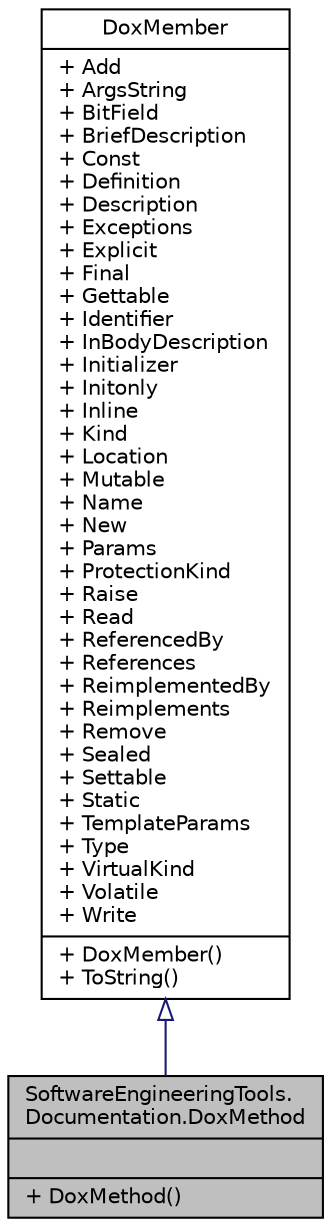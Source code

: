 digraph "SoftwareEngineeringTools.Documentation.DoxMethod"
{
  edge [fontname="Helvetica",fontsize="10",labelfontname="Helvetica",labelfontsize="10"];
  node [fontname="Helvetica",fontsize="10",shape=record];
  Node1 [label="{SoftwareEngineeringTools.\lDocumentation.DoxMethod\n||+ DoxMethod()\l}",height=0.2,width=0.4,color="black", fillcolor="grey75", style="filled" fontcolor="black"];
  Node2 -> Node1 [dir="back",color="midnightblue",fontsize="10",style="solid",arrowtail="onormal",fontname="Helvetica"];
  Node2 [label="{DoxMember\n|+ Add\l+ ArgsString\l+ BitField\l+ BriefDescription\l+ Const\l+ Definition\l+ Description\l+ Exceptions\l+ Explicit\l+ Final\l+ Gettable\l+ Identifier\l+ InBodyDescription\l+ Initializer\l+ Initonly\l+ Inline\l+ Kind\l+ Location\l+ Mutable\l+ Name\l+ New\l+ Params\l+ ProtectionKind\l+ Raise\l+ Read\l+ ReferencedBy\l+ References\l+ ReimplementedBy\l+ Reimplements\l+ Remove\l+ Sealed\l+ Settable\l+ Static\l+ TemplateParams\l+ Type\l+ VirtualKind\l+ Volatile\l+ Write\l|+ DoxMember()\l+ ToString()\l}",height=0.2,width=0.4,color="black", fillcolor="white", style="filled",URL="$class_software_engineering_tools_1_1_documentation_1_1_dox_member.html"];
}
